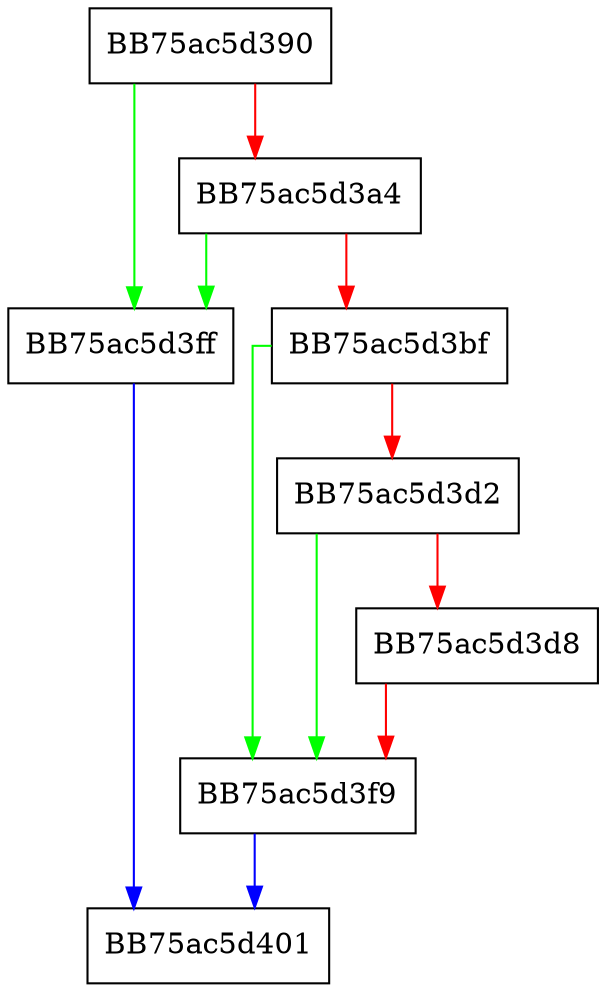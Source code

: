 digraph dossfx_unpack {
  node [shape="box"];
  graph [splines=ortho];
  BB75ac5d390 -> BB75ac5d3ff [color="green"];
  BB75ac5d390 -> BB75ac5d3a4 [color="red"];
  BB75ac5d3a4 -> BB75ac5d3ff [color="green"];
  BB75ac5d3a4 -> BB75ac5d3bf [color="red"];
  BB75ac5d3bf -> BB75ac5d3f9 [color="green"];
  BB75ac5d3bf -> BB75ac5d3d2 [color="red"];
  BB75ac5d3d2 -> BB75ac5d3f9 [color="green"];
  BB75ac5d3d2 -> BB75ac5d3d8 [color="red"];
  BB75ac5d3d8 -> BB75ac5d3f9 [color="red"];
  BB75ac5d3f9 -> BB75ac5d401 [color="blue"];
  BB75ac5d3ff -> BB75ac5d401 [color="blue"];
}